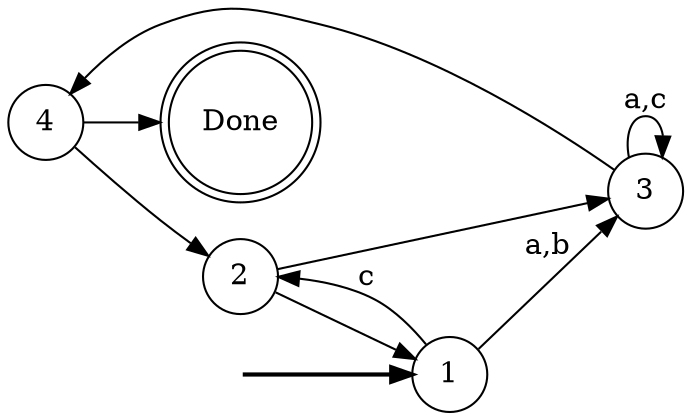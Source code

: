 
digraph finite_state_machine {
	rankdir="LR";
	
	"Done" [ shape="doublecircle" ];
    
	"__init" [ label = "", style="invis", len="0.5",width="0", height="0"];
	"__init" -> "1" [label = "", style=bold, weight=1000];
	
	"1" [ shape = "circle", label = "1" ];
	
	"1" -> "3" [ label = "a,b" ];
	
	"1" -> "2" [ label = "c" ];
	
	"2" [ shape = "circle", label = "2" ];
	
	"2" -> "1" [ label = "" ];
	
	"2" -> "3" [ label = "" ];
	
	"3" [ shape = "circle", label = "3" ];
	
	"3" -> "3" [ label = "a,c" ];
	
	"3" -> "4" [ label = "" ];
	
	"4" [ shape = "circle", label = "4" ];
	
	"4" -> "2" [ label = "" ];
	
	"4" -> "Done" [ label = "" ];
	
}
	